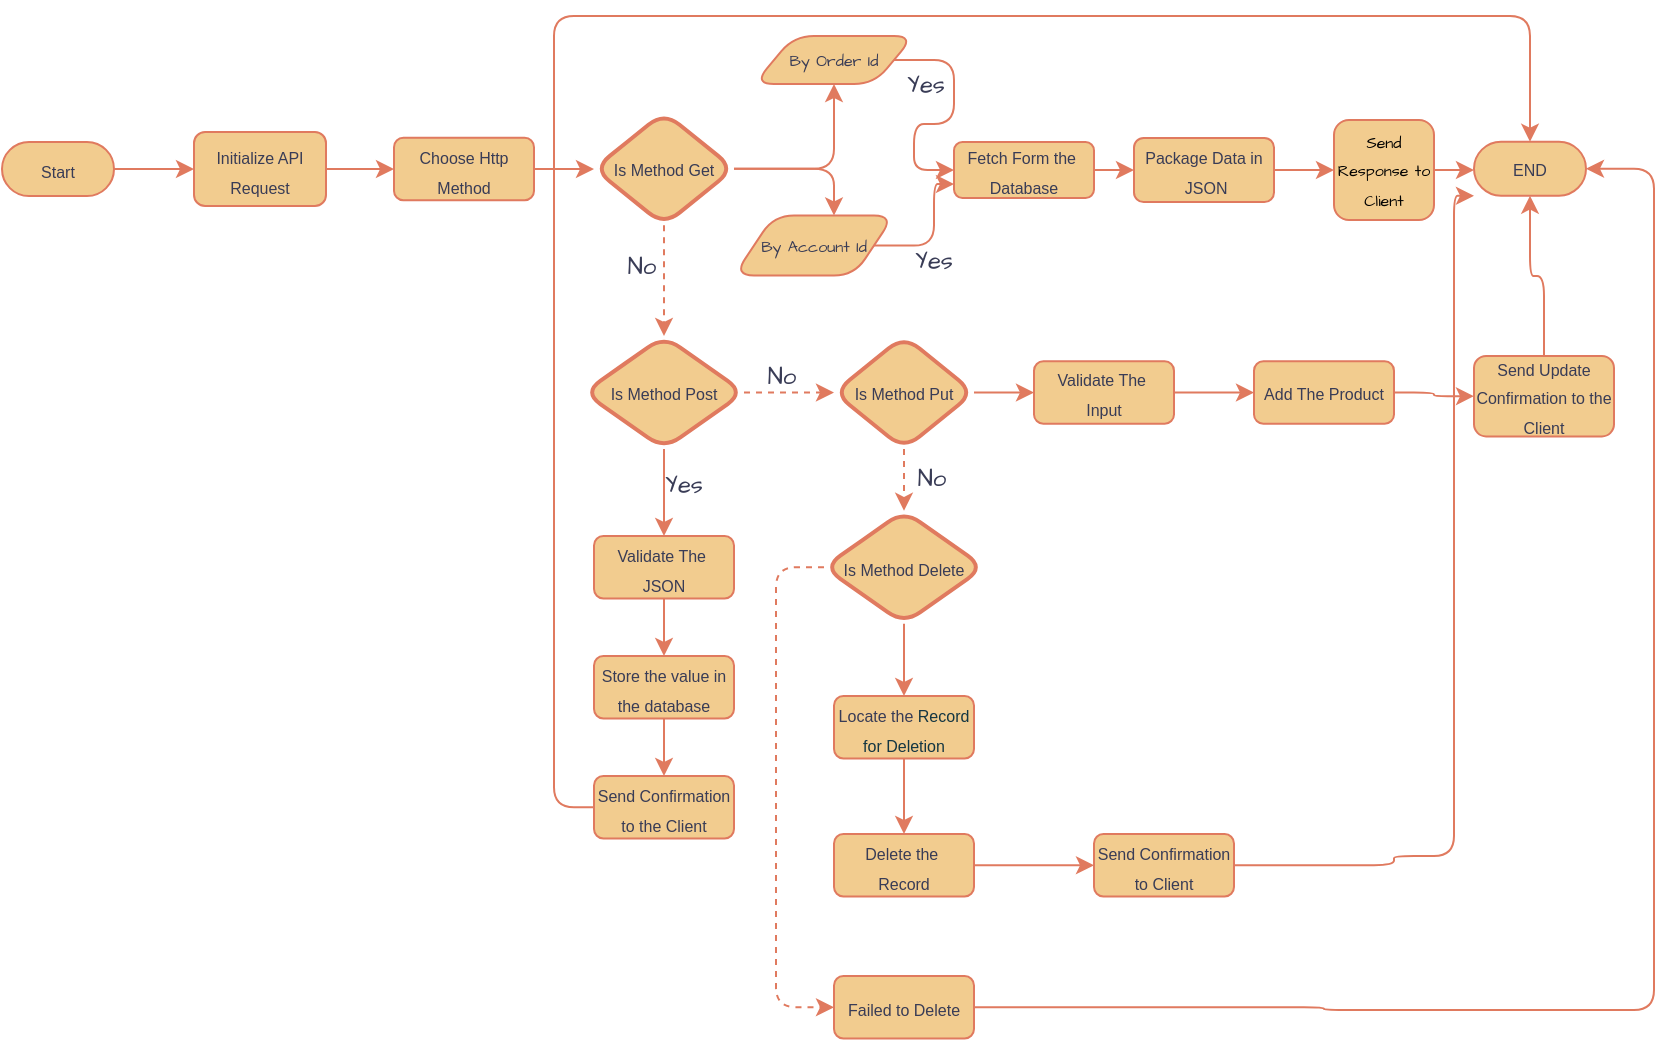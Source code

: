 <mxfile version="26.2.14">
  <diagram name="Order" id="mqBJOKfm_-yYsU1bV-Db">
    <mxGraphModel dx="973" dy="533" grid="1" gridSize="10" guides="1" tooltips="1" connect="1" arrows="1" fold="1" page="1" pageScale="1" pageWidth="850" pageHeight="1100" math="0" shadow="0">
      <root>
        <mxCell id="0" />
        <mxCell id="1" parent="0" />
        <mxCell id="twknoeJkFPn5ZfpLh6MR-4" style="edgeStyle=orthogonalEdgeStyle;rounded=1;orthogonalLoop=1;jettySize=auto;html=1;exitX=1;exitY=0.5;exitDx=0;exitDy=0;entryX=0;entryY=0.5;entryDx=0;entryDy=0;labelBackgroundColor=none;fontColor=default;strokeColor=#E07A5F;" edge="1" parent="1" source="twknoeJkFPn5ZfpLh6MR-2" target="twknoeJkFPn5ZfpLh6MR-3">
          <mxGeometry relative="1" as="geometry" />
        </mxCell>
        <mxCell id="twknoeJkFPn5ZfpLh6MR-2" value="&lt;font style=&quot;font-size: 8px;&quot;&gt;Start&lt;/font&gt;" style="rounded=1;whiteSpace=wrap;html=1;arcSize=50;labelBackgroundColor=none;fillColor=#F2CC8F;strokeColor=#E07A5F;fontColor=#393C56;" vertex="1" parent="1">
          <mxGeometry x="4" y="83" width="56" height="27" as="geometry" />
        </mxCell>
        <mxCell id="twknoeJkFPn5ZfpLh6MR-6" style="edgeStyle=orthogonalEdgeStyle;rounded=1;orthogonalLoop=1;jettySize=auto;html=1;exitX=1;exitY=0.5;exitDx=0;exitDy=0;entryX=0;entryY=0.5;entryDx=0;entryDy=0;labelBackgroundColor=none;fontColor=default;strokeColor=#E07A5F;" edge="1" parent="1" source="twknoeJkFPn5ZfpLh6MR-3" target="twknoeJkFPn5ZfpLh6MR-5">
          <mxGeometry relative="1" as="geometry" />
        </mxCell>
        <mxCell id="twknoeJkFPn5ZfpLh6MR-3" value="&lt;font style=&quot;font-size: 8px;&quot;&gt;Initialize API Request&lt;/font&gt;" style="rounded=1;whiteSpace=wrap;html=1;labelBackgroundColor=none;fillColor=#F2CC8F;strokeColor=#E07A5F;fontColor=#393C56;" vertex="1" parent="1">
          <mxGeometry x="100" y="78" width="66" height="37" as="geometry" />
        </mxCell>
        <mxCell id="twknoeJkFPn5ZfpLh6MR-8" style="edgeStyle=orthogonalEdgeStyle;rounded=1;orthogonalLoop=1;jettySize=auto;html=1;exitX=1;exitY=0.5;exitDx=0;exitDy=0;entryX=0;entryY=0.5;entryDx=0;entryDy=0;labelBackgroundColor=none;fontColor=default;strokeColor=#E07A5F;" edge="1" parent="1" source="twknoeJkFPn5ZfpLh6MR-5" target="twknoeJkFPn5ZfpLh6MR-7">
          <mxGeometry relative="1" as="geometry" />
        </mxCell>
        <mxCell id="twknoeJkFPn5ZfpLh6MR-5" value="&lt;font style=&quot;font-size: 8px;&quot;&gt;Choose Http Method&lt;/font&gt;" style="rounded=1;whiteSpace=wrap;html=1;labelBackgroundColor=none;fillColor=#F2CC8F;strokeColor=#E07A5F;fontColor=#393C56;" vertex="1" parent="1">
          <mxGeometry x="200" y="80.88" width="70" height="31.25" as="geometry" />
        </mxCell>
        <mxCell id="twknoeJkFPn5ZfpLh6MR-30" style="edgeStyle=orthogonalEdgeStyle;rounded=1;hachureGap=4;orthogonalLoop=1;jettySize=auto;html=1;exitX=1;exitY=0.5;exitDx=0;exitDy=0;entryX=0.5;entryY=1;entryDx=0;entryDy=0;fontFamily=Architects Daughter;fontSource=https%3A%2F%2Ffonts.googleapis.com%2Fcss%3Ffamily%3DArchitects%2BDaughter;fontColor=default;labelBackgroundColor=none;strokeColor=#E07A5F;" edge="1" parent="1" source="twknoeJkFPn5ZfpLh6MR-7" target="twknoeJkFPn5ZfpLh6MR-12">
          <mxGeometry relative="1" as="geometry" />
        </mxCell>
        <mxCell id="twknoeJkFPn5ZfpLh6MR-34" style="edgeStyle=orthogonalEdgeStyle;rounded=1;hachureGap=4;orthogonalLoop=1;jettySize=auto;html=1;exitX=0.5;exitY=1;exitDx=0;exitDy=0;entryX=0.5;entryY=0;entryDx=0;entryDy=0;fontFamily=Architects Daughter;fontSource=https%3A%2F%2Ffonts.googleapis.com%2Fcss%3Ffamily%3DArchitects%2BDaughter;fontColor=default;dashed=1;labelBackgroundColor=none;strokeColor=#E07A5F;" edge="1" parent="1" source="twknoeJkFPn5ZfpLh6MR-7" target="twknoeJkFPn5ZfpLh6MR-32">
          <mxGeometry relative="1" as="geometry" />
        </mxCell>
        <mxCell id="twknoeJkFPn5ZfpLh6MR-7" value="&lt;font style=&quot;font-size: 8px;&quot;&gt;Is Method Get&lt;/font&gt;" style="rhombus;whiteSpace=wrap;html=1;labelBackgroundColor=none;rounded=1;shadow=0;strokeWidth=2;fillColor=#F2CC8F;strokeColor=#E07A5F;fontColor=#393C56;" vertex="1" parent="1">
          <mxGeometry x="300" y="68.12" width="70" height="56.5" as="geometry" />
        </mxCell>
        <mxCell id="twknoeJkFPn5ZfpLh6MR-17" style="edgeStyle=orthogonalEdgeStyle;rounded=1;hachureGap=4;orthogonalLoop=1;jettySize=auto;html=1;exitX=1;exitY=0.5;exitDx=0;exitDy=0;entryX=0;entryY=0.5;entryDx=0;entryDy=0;fontFamily=Architects Daughter;fontSource=https%3A%2F%2Ffonts.googleapis.com%2Fcss%3Ffamily%3DArchitects%2BDaughter;fontColor=default;labelBackgroundColor=none;strokeColor=#E07A5F;" edge="1" parent="1" source="twknoeJkFPn5ZfpLh6MR-12" target="twknoeJkFPn5ZfpLh6MR-16">
          <mxGeometry relative="1" as="geometry" />
        </mxCell>
        <mxCell id="twknoeJkFPn5ZfpLh6MR-12" value="&lt;font style=&quot;font-size: 8px;&quot;&gt;By Order Id&lt;/font&gt;" style="shape=parallelogram;perimeter=parallelogramPerimeter;whiteSpace=wrap;html=1;fixedSize=1;rounded=1;hachureGap=4;fontFamily=Architects Daughter;fontSource=https%3A%2F%2Ffonts.googleapis.com%2Fcss%3Ffamily%3DArchitects%2BDaughter;labelBackgroundColor=none;fillColor=#F2CC8F;strokeColor=#E07A5F;fontColor=#393C56;" vertex="1" parent="1">
          <mxGeometry x="380" y="30" width="80" height="24.01" as="geometry" />
        </mxCell>
        <mxCell id="twknoeJkFPn5ZfpLh6MR-18" style="edgeStyle=orthogonalEdgeStyle;rounded=1;hachureGap=4;orthogonalLoop=1;jettySize=auto;html=1;exitX=1;exitY=0.5;exitDx=0;exitDy=0;fontFamily=Architects Daughter;fontSource=https%3A%2F%2Ffonts.googleapis.com%2Fcss%3Ffamily%3DArchitects%2BDaughter;fontColor=default;entryX=0;entryY=0.75;entryDx=0;entryDy=0;labelBackgroundColor=none;strokeColor=#E07A5F;" edge="1" parent="1" source="twknoeJkFPn5ZfpLh6MR-13" target="twknoeJkFPn5ZfpLh6MR-16">
          <mxGeometry relative="1" as="geometry">
            <mxPoint x="674" y="103" as="targetPoint" />
          </mxGeometry>
        </mxCell>
        <mxCell id="twknoeJkFPn5ZfpLh6MR-13" value="&lt;font style=&quot;font-size: 8px;&quot;&gt;By Account Id&lt;/font&gt;" style="shape=parallelogram;perimeter=parallelogramPerimeter;whiteSpace=wrap;html=1;fixedSize=1;rounded=1;hachureGap=4;fontFamily=Architects Daughter;fontSource=https%3A%2F%2Ffonts.googleapis.com%2Fcss%3Ffamily%3DArchitects%2BDaughter;labelBackgroundColor=none;fillColor=#F2CC8F;strokeColor=#E07A5F;fontColor=#393C56;" vertex="1" parent="1">
          <mxGeometry x="370" y="119.75" width="80" height="30" as="geometry" />
        </mxCell>
        <mxCell id="twknoeJkFPn5ZfpLh6MR-21" style="edgeStyle=orthogonalEdgeStyle;rounded=1;hachureGap=4;orthogonalLoop=1;jettySize=auto;html=1;exitX=1;exitY=0.5;exitDx=0;exitDy=0;entryX=0;entryY=0.5;entryDx=0;entryDy=0;fontFamily=Architects Daughter;fontSource=https%3A%2F%2Ffonts.googleapis.com%2Fcss%3Ffamily%3DArchitects%2BDaughter;fontColor=default;labelBackgroundColor=none;strokeColor=#E07A5F;" edge="1" parent="1" source="twknoeJkFPn5ZfpLh6MR-16" target="twknoeJkFPn5ZfpLh6MR-19">
          <mxGeometry relative="1" as="geometry" />
        </mxCell>
        <mxCell id="twknoeJkFPn5ZfpLh6MR-16" value="&lt;font style=&quot;font-size: 8px;&quot;&gt;Fetch Form the&amp;nbsp;&lt;/font&gt;&lt;div&gt;&lt;font style=&quot;font-size: 8px;&quot;&gt;Database&lt;/font&gt;&lt;/div&gt;" style="rounded=1;whiteSpace=wrap;html=1;labelBackgroundColor=none;fillColor=#F2CC8F;strokeColor=#E07A5F;fontColor=#393C56;" vertex="1" parent="1">
          <mxGeometry x="480" y="83" width="70" height="28" as="geometry" />
        </mxCell>
        <mxCell id="twknoeJkFPn5ZfpLh6MR-23" style="edgeStyle=orthogonalEdgeStyle;rounded=1;hachureGap=4;orthogonalLoop=1;jettySize=auto;html=1;exitX=1;exitY=0.5;exitDx=0;exitDy=0;entryX=0;entryY=0.5;entryDx=0;entryDy=0;fontFamily=Architects Daughter;fontSource=https%3A%2F%2Ffonts.googleapis.com%2Fcss%3Ffamily%3DArchitects%2BDaughter;fontColor=default;labelBackgroundColor=none;strokeColor=#E07A5F;" edge="1" parent="1" source="twknoeJkFPn5ZfpLh6MR-19" target="twknoeJkFPn5ZfpLh6MR-22">
          <mxGeometry relative="1" as="geometry" />
        </mxCell>
        <mxCell id="twknoeJkFPn5ZfpLh6MR-19" value="&lt;font style=&quot;font-size: 8px;&quot;&gt;Package Data in&lt;/font&gt;&lt;div&gt;&lt;font style=&quot;font-size: 8px;&quot;&gt;&amp;nbsp;JSON&lt;/font&gt;&lt;/div&gt;" style="rounded=1;whiteSpace=wrap;html=1;labelBackgroundColor=none;fillColor=#F2CC8F;strokeColor=#E07A5F;fontColor=#393C56;" vertex="1" parent="1">
          <mxGeometry x="570" y="81" width="70" height="32" as="geometry" />
        </mxCell>
        <mxCell id="twknoeJkFPn5ZfpLh6MR-25" style="edgeStyle=orthogonalEdgeStyle;rounded=1;hachureGap=4;orthogonalLoop=1;jettySize=auto;html=1;exitX=1;exitY=0.5;exitDx=0;exitDy=0;entryX=0;entryY=0.5;entryDx=0;entryDy=0;fontFamily=Architects Daughter;fontSource=https%3A%2F%2Ffonts.googleapis.com%2Fcss%3Ffamily%3DArchitects%2BDaughter;fontColor=default;labelBackgroundColor=none;strokeColor=#E07A5F;" edge="1" parent="1" source="twknoeJkFPn5ZfpLh6MR-22" target="twknoeJkFPn5ZfpLh6MR-24">
          <mxGeometry relative="1" as="geometry" />
        </mxCell>
        <mxCell id="twknoeJkFPn5ZfpLh6MR-22" value="&lt;span data-lucid-content=&quot;{&amp;quot;t&amp;quot;:&amp;quot;Send Response to Client&amp;quot;,&amp;quot;m&amp;quot;:[{&amp;quot;s&amp;quot;:0,&amp;quot;n&amp;quot;:&amp;quot;p&amp;quot;,&amp;quot;v&amp;quot;:1.2},{&amp;quot;s&amp;quot;:0,&amp;quot;n&amp;quot;:&amp;quot;s&amp;quot;,&amp;quot;v&amp;quot;:22.222,&amp;quot;e&amp;quot;:23},{&amp;quot;s&amp;quot;:0,&amp;quot;n&amp;quot;:&amp;quot;fsp&amp;quot;,&amp;quot;v&amp;quot;:&amp;quot;ss_presetShapeStyle2_textStyle&amp;quot;,&amp;quot;e&amp;quot;:23},{&amp;quot;s&amp;quot;:0,&amp;quot;n&amp;quot;:&amp;quot;fsp2&amp;quot;,&amp;quot;v&amp;quot;:&amp;quot;ss_presetShapeStyle2_textStyle&amp;quot;,&amp;quot;e&amp;quot;:23}]}&quot; data-lucid-type=&quot;application/vnd.lucid.text&quot;&gt;&lt;span style=&quot;color: rgb(0, 0, 0);&quot;&gt;&lt;font style=&quot;font-size: 8px;&quot;&gt;Send Response to Client&lt;/font&gt;&lt;/span&gt;&lt;/span&gt;" style="whiteSpace=wrap;html=1;aspect=fixed;rounded=1;hachureGap=4;fontFamily=Architects Daughter;fontSource=https%3A%2F%2Ffonts.googleapis.com%2Fcss%3Ffamily%3DArchitects%2BDaughter;labelBackgroundColor=none;fillColor=#F2CC8F;strokeColor=#E07A5F;fontColor=#393C56;" vertex="1" parent="1">
          <mxGeometry x="670" y="72" width="50" height="50" as="geometry" />
        </mxCell>
        <mxCell id="twknoeJkFPn5ZfpLh6MR-55" style="edgeStyle=orthogonalEdgeStyle;rounded=1;hachureGap=4;orthogonalLoop=1;jettySize=auto;html=1;exitX=0.5;exitY=0;exitDx=0;exitDy=0;entryX=0.5;entryY=1;entryDx=0;entryDy=0;fontFamily=Architects Daughter;fontSource=https%3A%2F%2Ffonts.googleapis.com%2Fcss%3Ffamily%3DArchitects%2BDaughter;fontColor=default;labelBackgroundColor=none;strokeColor=#E07A5F;" edge="1" parent="1" source="twknoeJkFPn5ZfpLh6MR-52" target="twknoeJkFPn5ZfpLh6MR-24">
          <mxGeometry relative="1" as="geometry" />
        </mxCell>
        <mxCell id="twknoeJkFPn5ZfpLh6MR-24" value="&lt;font style=&quot;font-size: 8px;&quot;&gt;END&lt;/font&gt;" style="rounded=1;whiteSpace=wrap;html=1;arcSize=50;labelBackgroundColor=none;fillColor=#F2CC8F;strokeColor=#E07A5F;fontColor=#393C56;" vertex="1" parent="1">
          <mxGeometry x="740" y="82.87" width="56" height="27" as="geometry" />
        </mxCell>
        <mxCell id="twknoeJkFPn5ZfpLh6MR-26" value="Yes" style="text;html=1;align=center;verticalAlign=middle;whiteSpace=wrap;rounded=1;fontFamily=Architects Daughter;fontSource=https%3A%2F%2Ffonts.googleapis.com%2Fcss%3Ffamily%3DArchitects%2BDaughter;labelBackgroundColor=none;fontColor=#393C56;" vertex="1" parent="1">
          <mxGeometry x="436" y="40" width="60" height="30" as="geometry" />
        </mxCell>
        <mxCell id="twknoeJkFPn5ZfpLh6MR-27" value="Yes" style="text;html=1;align=center;verticalAlign=middle;whiteSpace=wrap;rounded=1;fontFamily=Architects Daughter;fontSource=https%3A%2F%2Ffonts.googleapis.com%2Fcss%3Ffamily%3DArchitects%2BDaughter;labelBackgroundColor=none;fontColor=#393C56;" vertex="1" parent="1">
          <mxGeometry x="440" y="128" width="60" height="30" as="geometry" />
        </mxCell>
        <mxCell id="twknoeJkFPn5ZfpLh6MR-31" style="edgeStyle=orthogonalEdgeStyle;rounded=1;hachureGap=4;orthogonalLoop=1;jettySize=auto;html=1;exitX=1;exitY=0.5;exitDx=0;exitDy=0;entryX=0.625;entryY=0;entryDx=0;entryDy=0;entryPerimeter=0;fontFamily=Architects Daughter;fontSource=https%3A%2F%2Ffonts.googleapis.com%2Fcss%3Ffamily%3DArchitects%2BDaughter;fontColor=default;labelBackgroundColor=none;strokeColor=#E07A5F;" edge="1" parent="1" source="twknoeJkFPn5ZfpLh6MR-7" target="twknoeJkFPn5ZfpLh6MR-13">
          <mxGeometry relative="1" as="geometry" />
        </mxCell>
        <mxCell id="twknoeJkFPn5ZfpLh6MR-38" style="edgeStyle=orthogonalEdgeStyle;rounded=1;hachureGap=4;orthogonalLoop=1;jettySize=auto;html=1;exitX=1;exitY=0.5;exitDx=0;exitDy=0;entryX=0;entryY=0.5;entryDx=0;entryDy=0;fontFamily=Architects Daughter;fontSource=https%3A%2F%2Ffonts.googleapis.com%2Fcss%3Ffamily%3DArchitects%2BDaughter;fontColor=default;dashed=1;labelBackgroundColor=none;strokeColor=#E07A5F;" edge="1" parent="1" source="twknoeJkFPn5ZfpLh6MR-32" target="twknoeJkFPn5ZfpLh6MR-36">
          <mxGeometry relative="1" as="geometry" />
        </mxCell>
        <mxCell id="twknoeJkFPn5ZfpLh6MR-40" style="edgeStyle=orthogonalEdgeStyle;rounded=1;hachureGap=4;orthogonalLoop=1;jettySize=auto;html=1;exitX=0.5;exitY=1;exitDx=0;exitDy=0;entryX=0.5;entryY=0;entryDx=0;entryDy=0;fontFamily=Architects Daughter;fontSource=https%3A%2F%2Ffonts.googleapis.com%2Fcss%3Ffamily%3DArchitects%2BDaughter;fontColor=default;labelBackgroundColor=none;strokeColor=#E07A5F;" edge="1" parent="1" source="twknoeJkFPn5ZfpLh6MR-32" target="twknoeJkFPn5ZfpLh6MR-39">
          <mxGeometry relative="1" as="geometry" />
        </mxCell>
        <mxCell id="twknoeJkFPn5ZfpLh6MR-32" value="&lt;font style=&quot;font-size: 8px;&quot;&gt;Is Method Post&lt;/font&gt;" style="rhombus;whiteSpace=wrap;html=1;labelBackgroundColor=none;rounded=1;strokeWidth=2;fillColor=#F2CC8F;strokeColor=#E07A5F;fontColor=#393C56;" vertex="1" parent="1">
          <mxGeometry x="295" y="180" width="80" height="56.5" as="geometry" />
        </mxCell>
        <mxCell id="twknoeJkFPn5ZfpLh6MR-35" value="No" style="text;html=1;align=center;verticalAlign=middle;whiteSpace=wrap;rounded=1;fontFamily=Architects Daughter;fontSource=https%3A%2F%2Ffonts.googleapis.com%2Fcss%3Ffamily%3DArchitects%2BDaughter;labelBackgroundColor=none;fontColor=#393C56;" vertex="1" parent="1">
          <mxGeometry x="294" y="131" width="60" height="30" as="geometry" />
        </mxCell>
        <mxCell id="twknoeJkFPn5ZfpLh6MR-49" style="edgeStyle=orthogonalEdgeStyle;rounded=1;hachureGap=4;orthogonalLoop=1;jettySize=auto;html=1;exitX=1;exitY=0.5;exitDx=0;exitDy=0;entryX=0;entryY=0.5;entryDx=0;entryDy=0;fontFamily=Architects Daughter;fontSource=https%3A%2F%2Ffonts.googleapis.com%2Fcss%3Ffamily%3DArchitects%2BDaughter;fontColor=default;labelBackgroundColor=none;strokeColor=#E07A5F;" edge="1" parent="1" source="twknoeJkFPn5ZfpLh6MR-36" target="twknoeJkFPn5ZfpLh6MR-48">
          <mxGeometry relative="1" as="geometry" />
        </mxCell>
        <mxCell id="twknoeJkFPn5ZfpLh6MR-57" style="edgeStyle=orthogonalEdgeStyle;rounded=1;hachureGap=4;orthogonalLoop=1;jettySize=auto;html=1;exitX=0.5;exitY=1;exitDx=0;exitDy=0;entryX=0.5;entryY=0;entryDx=0;entryDy=0;fontFamily=Architects Daughter;fontSource=https%3A%2F%2Ffonts.googleapis.com%2Fcss%3Ffamily%3DArchitects%2BDaughter;fontColor=default;dashed=1;labelBackgroundColor=none;strokeColor=#E07A5F;" edge="1" parent="1" source="twknoeJkFPn5ZfpLh6MR-36" target="twknoeJkFPn5ZfpLh6MR-56">
          <mxGeometry relative="1" as="geometry" />
        </mxCell>
        <mxCell id="twknoeJkFPn5ZfpLh6MR-36" value="&lt;font style=&quot;font-size: 8px;&quot;&gt;Is Method Put&lt;/font&gt;" style="rhombus;whiteSpace=wrap;html=1;labelBackgroundColor=none;rounded=1;strokeWidth=2;fillColor=#F2CC8F;strokeColor=#E07A5F;fontColor=#393C56;" vertex="1" parent="1">
          <mxGeometry x="420" y="180" width="70" height="56.5" as="geometry" />
        </mxCell>
        <mxCell id="twknoeJkFPn5ZfpLh6MR-37" value="No" style="text;html=1;align=center;verticalAlign=middle;whiteSpace=wrap;rounded=1;fontFamily=Architects Daughter;fontSource=https%3A%2F%2Ffonts.googleapis.com%2Fcss%3Ffamily%3DArchitects%2BDaughter;labelBackgroundColor=none;fontColor=#393C56;" vertex="1" parent="1">
          <mxGeometry x="364" y="186" width="60" height="30" as="geometry" />
        </mxCell>
        <mxCell id="twknoeJkFPn5ZfpLh6MR-43" style="edgeStyle=orthogonalEdgeStyle;rounded=1;hachureGap=4;orthogonalLoop=1;jettySize=auto;html=1;exitX=0.5;exitY=1;exitDx=0;exitDy=0;entryX=0.5;entryY=0;entryDx=0;entryDy=0;fontFamily=Architects Daughter;fontSource=https%3A%2F%2Ffonts.googleapis.com%2Fcss%3Ffamily%3DArchitects%2BDaughter;fontColor=default;labelBackgroundColor=none;strokeColor=#E07A5F;" edge="1" parent="1" source="twknoeJkFPn5ZfpLh6MR-39" target="twknoeJkFPn5ZfpLh6MR-42">
          <mxGeometry relative="1" as="geometry" />
        </mxCell>
        <mxCell id="twknoeJkFPn5ZfpLh6MR-39" value="&lt;font style=&quot;font-size: 8px;&quot;&gt;Validate The&amp;nbsp;&lt;/font&gt;&lt;div&gt;&lt;font style=&quot;font-size: 8px;&quot;&gt;JSON&lt;/font&gt;&lt;/div&gt;" style="rounded=1;whiteSpace=wrap;html=1;labelBackgroundColor=none;fillColor=#F2CC8F;strokeColor=#E07A5F;fontColor=#393C56;" vertex="1" parent="1">
          <mxGeometry x="300" y="280" width="70" height="31.25" as="geometry" />
        </mxCell>
        <mxCell id="twknoeJkFPn5ZfpLh6MR-41" value="Yes" style="text;html=1;align=center;verticalAlign=middle;whiteSpace=wrap;rounded=1;fontFamily=Architects Daughter;fontSource=https%3A%2F%2Ffonts.googleapis.com%2Fcss%3Ffamily%3DArchitects%2BDaughter;labelBackgroundColor=none;fontColor=#393C56;" vertex="1" parent="1">
          <mxGeometry x="315" y="240" width="60" height="30" as="geometry" />
        </mxCell>
        <mxCell id="twknoeJkFPn5ZfpLh6MR-45" style="edgeStyle=orthogonalEdgeStyle;rounded=1;hachureGap=4;orthogonalLoop=1;jettySize=auto;html=1;exitX=0.5;exitY=1;exitDx=0;exitDy=0;entryX=0.5;entryY=0;entryDx=0;entryDy=0;fontFamily=Architects Daughter;fontSource=https%3A%2F%2Ffonts.googleapis.com%2Fcss%3Ffamily%3DArchitects%2BDaughter;fontColor=default;labelBackgroundColor=none;strokeColor=#E07A5F;" edge="1" parent="1" source="twknoeJkFPn5ZfpLh6MR-42" target="twknoeJkFPn5ZfpLh6MR-44">
          <mxGeometry relative="1" as="geometry" />
        </mxCell>
        <mxCell id="twknoeJkFPn5ZfpLh6MR-42" value="&lt;font style=&quot;font-size: 8px;&quot;&gt;Store the value in the database&lt;/font&gt;" style="rounded=1;whiteSpace=wrap;html=1;labelBackgroundColor=none;fillColor=#F2CC8F;strokeColor=#E07A5F;fontColor=#393C56;" vertex="1" parent="1">
          <mxGeometry x="300" y="340" width="70" height="31.25" as="geometry" />
        </mxCell>
        <mxCell id="twknoeJkFPn5ZfpLh6MR-47" style="edgeStyle=orthogonalEdgeStyle;rounded=1;hachureGap=4;orthogonalLoop=1;jettySize=auto;html=1;exitX=0;exitY=0.5;exitDx=0;exitDy=0;fontFamily=Architects Daughter;fontSource=https%3A%2F%2Ffonts.googleapis.com%2Fcss%3Ffamily%3DArchitects%2BDaughter;fontColor=default;entryX=0.5;entryY=0;entryDx=0;entryDy=0;labelBackgroundColor=none;strokeColor=#E07A5F;" edge="1" parent="1" source="twknoeJkFPn5ZfpLh6MR-44" target="twknoeJkFPn5ZfpLh6MR-24">
          <mxGeometry relative="1" as="geometry">
            <mxPoint x="770" y="20" as="targetPoint" />
            <Array as="points">
              <mxPoint x="280" y="416" />
              <mxPoint x="280" y="20" />
              <mxPoint x="768" y="20" />
            </Array>
          </mxGeometry>
        </mxCell>
        <mxCell id="twknoeJkFPn5ZfpLh6MR-44" value="&lt;font style=&quot;font-size: 8px;&quot;&gt;Send Confirmation to the Client&lt;/font&gt;" style="rounded=1;whiteSpace=wrap;html=1;labelBackgroundColor=none;fillColor=#F2CC8F;strokeColor=#E07A5F;fontColor=#393C56;" vertex="1" parent="1">
          <mxGeometry x="300" y="400" width="70" height="31.25" as="geometry" />
        </mxCell>
        <mxCell id="twknoeJkFPn5ZfpLh6MR-51" style="edgeStyle=orthogonalEdgeStyle;rounded=1;hachureGap=4;orthogonalLoop=1;jettySize=auto;html=1;exitX=1;exitY=0.5;exitDx=0;exitDy=0;entryX=0;entryY=0.5;entryDx=0;entryDy=0;fontFamily=Architects Daughter;fontSource=https%3A%2F%2Ffonts.googleapis.com%2Fcss%3Ffamily%3DArchitects%2BDaughter;fontColor=default;labelBackgroundColor=none;strokeColor=#E07A5F;" edge="1" parent="1" source="twknoeJkFPn5ZfpLh6MR-48" target="twknoeJkFPn5ZfpLh6MR-50">
          <mxGeometry relative="1" as="geometry" />
        </mxCell>
        <mxCell id="twknoeJkFPn5ZfpLh6MR-48" value="&lt;font style=&quot;font-size: 8px;&quot;&gt;Validate The&amp;nbsp;&lt;/font&gt;&lt;div&gt;&lt;font style=&quot;font-size: 8px;&quot;&gt;Input&lt;/font&gt;&lt;/div&gt;" style="rounded=1;whiteSpace=wrap;html=1;labelBackgroundColor=none;fillColor=#F2CC8F;strokeColor=#E07A5F;fontColor=#393C56;" vertex="1" parent="1">
          <mxGeometry x="520" y="192.63" width="70" height="31.25" as="geometry" />
        </mxCell>
        <mxCell id="twknoeJkFPn5ZfpLh6MR-53" style="edgeStyle=orthogonalEdgeStyle;rounded=1;hachureGap=4;orthogonalLoop=1;jettySize=auto;html=1;exitX=1;exitY=0.5;exitDx=0;exitDy=0;entryX=0;entryY=0.5;entryDx=0;entryDy=0;fontFamily=Architects Daughter;fontSource=https%3A%2F%2Ffonts.googleapis.com%2Fcss%3Ffamily%3DArchitects%2BDaughter;fontColor=default;labelBackgroundColor=none;strokeColor=#E07A5F;" edge="1" parent="1" source="twknoeJkFPn5ZfpLh6MR-50" target="twknoeJkFPn5ZfpLh6MR-52">
          <mxGeometry relative="1" as="geometry" />
        </mxCell>
        <mxCell id="twknoeJkFPn5ZfpLh6MR-50" value="&lt;font style=&quot;font-size: 8px;&quot;&gt;Add The Product&lt;/font&gt;" style="rounded=1;whiteSpace=wrap;html=1;labelBackgroundColor=none;fillColor=#F2CC8F;strokeColor=#E07A5F;fontColor=#393C56;" vertex="1" parent="1">
          <mxGeometry x="630" y="192.63" width="70" height="31.25" as="geometry" />
        </mxCell>
        <mxCell id="twknoeJkFPn5ZfpLh6MR-52" value="&lt;font style=&quot;font-size: 8px;&quot;&gt;Send Update Confirmation to the Client&lt;/font&gt;" style="rounded=1;whiteSpace=wrap;html=1;labelBackgroundColor=none;fillColor=#F2CC8F;strokeColor=#E07A5F;fontColor=#393C56;" vertex="1" parent="1">
          <mxGeometry x="740" y="190" width="70" height="40.19" as="geometry" />
        </mxCell>
        <mxCell id="twknoeJkFPn5ZfpLh6MR-62" style="edgeStyle=orthogonalEdgeStyle;rounded=1;hachureGap=4;orthogonalLoop=1;jettySize=auto;html=1;exitX=0;exitY=0.5;exitDx=0;exitDy=0;fontFamily=Architects Daughter;fontSource=https%3A%2F%2Ffonts.googleapis.com%2Fcss%3Ffamily%3DArchitects%2BDaughter;fontColor=default;entryX=0;entryY=0.5;entryDx=0;entryDy=0;dashed=1;labelBackgroundColor=none;strokeColor=#E07A5F;" edge="1" parent="1" source="twknoeJkFPn5ZfpLh6MR-56" target="twknoeJkFPn5ZfpLh6MR-61">
          <mxGeometry relative="1" as="geometry">
            <mxPoint x="390" y="520" as="targetPoint" />
            <Array as="points">
              <mxPoint x="391" y="296" />
              <mxPoint x="391" y="516" />
            </Array>
          </mxGeometry>
        </mxCell>
        <mxCell id="twknoeJkFPn5ZfpLh6MR-64" style="edgeStyle=orthogonalEdgeStyle;rounded=1;hachureGap=4;orthogonalLoop=1;jettySize=auto;html=1;exitX=0.5;exitY=1;exitDx=0;exitDy=0;entryX=0.5;entryY=0;entryDx=0;entryDy=0;fontFamily=Architects Daughter;fontSource=https%3A%2F%2Ffonts.googleapis.com%2Fcss%3Ffamily%3DArchitects%2BDaughter;fontColor=default;labelBackgroundColor=none;strokeColor=#E07A5F;" edge="1" parent="1" source="twknoeJkFPn5ZfpLh6MR-56" target="twknoeJkFPn5ZfpLh6MR-59">
          <mxGeometry relative="1" as="geometry" />
        </mxCell>
        <mxCell id="twknoeJkFPn5ZfpLh6MR-56" value="&lt;font style=&quot;font-size: 8px;&quot;&gt;Is Method Delete&lt;/font&gt;" style="rhombus;whiteSpace=wrap;html=1;labelBackgroundColor=none;rounded=1;strokeWidth=2;fillColor=#F2CC8F;strokeColor=#E07A5F;fontColor=#393C56;" vertex="1" parent="1">
          <mxGeometry x="415" y="267.38" width="80" height="56.5" as="geometry" />
        </mxCell>
        <mxCell id="twknoeJkFPn5ZfpLh6MR-58" value="No" style="text;html=1;align=center;verticalAlign=middle;whiteSpace=wrap;rounded=1;fontFamily=Architects Daughter;fontSource=https%3A%2F%2Ffonts.googleapis.com%2Fcss%3Ffamily%3DArchitects%2BDaughter;labelBackgroundColor=none;fontColor=#393C56;" vertex="1" parent="1">
          <mxGeometry x="439" y="237" width="60" height="30" as="geometry" />
        </mxCell>
        <mxCell id="twknoeJkFPn5ZfpLh6MR-65" style="edgeStyle=orthogonalEdgeStyle;rounded=1;hachureGap=4;orthogonalLoop=1;jettySize=auto;html=1;exitX=0.5;exitY=1;exitDx=0;exitDy=0;entryX=0.5;entryY=0;entryDx=0;entryDy=0;fontFamily=Architects Daughter;fontSource=https%3A%2F%2Ffonts.googleapis.com%2Fcss%3Ffamily%3DArchitects%2BDaughter;fontColor=default;labelBackgroundColor=none;strokeColor=#E07A5F;" edge="1" parent="1" source="twknoeJkFPn5ZfpLh6MR-59" target="twknoeJkFPn5ZfpLh6MR-60">
          <mxGeometry relative="1" as="geometry" />
        </mxCell>
        <mxCell id="twknoeJkFPn5ZfpLh6MR-59" value="&lt;font style=&quot;font-size: 8px;&quot;&gt;Locate the&amp;nbsp;&lt;/font&gt;&lt;span style=&quot;font-size: 8px; background-color: transparent; color: light-dark(rgb(20, 54, 66), rgb(173, 202, 213));&quot;&gt;Record for Deletion&lt;/span&gt;" style="rounded=1;whiteSpace=wrap;html=1;labelBackgroundColor=none;fillColor=#F2CC8F;strokeColor=#E07A5F;fontColor=#393C56;" vertex="1" parent="1">
          <mxGeometry x="420" y="360" width="70" height="31.25" as="geometry" />
        </mxCell>
        <mxCell id="twknoeJkFPn5ZfpLh6MR-67" style="edgeStyle=orthogonalEdgeStyle;rounded=1;hachureGap=4;orthogonalLoop=1;jettySize=auto;html=1;exitX=1;exitY=0.5;exitDx=0;exitDy=0;entryX=0;entryY=0.5;entryDx=0;entryDy=0;fontFamily=Architects Daughter;fontSource=https%3A%2F%2Ffonts.googleapis.com%2Fcss%3Ffamily%3DArchitects%2BDaughter;fontColor=default;labelBackgroundColor=none;strokeColor=#E07A5F;" edge="1" parent="1" source="twknoeJkFPn5ZfpLh6MR-60" target="twknoeJkFPn5ZfpLh6MR-66">
          <mxGeometry relative="1" as="geometry" />
        </mxCell>
        <mxCell id="twknoeJkFPn5ZfpLh6MR-60" value="&lt;font style=&quot;font-size: 8px;&quot;&gt;Delete the&amp;nbsp;&lt;/font&gt;&lt;div&gt;&lt;font style=&quot;font-size: 8px;&quot;&gt;Record&lt;/font&gt;&lt;/div&gt;" style="rounded=1;whiteSpace=wrap;html=1;labelBackgroundColor=none;fillColor=#F2CC8F;strokeColor=#E07A5F;fontColor=#393C56;" vertex="1" parent="1">
          <mxGeometry x="420" y="429" width="70" height="31.25" as="geometry" />
        </mxCell>
        <mxCell id="twknoeJkFPn5ZfpLh6MR-63" style="edgeStyle=orthogonalEdgeStyle;rounded=1;hachureGap=4;orthogonalLoop=1;jettySize=auto;html=1;exitX=1;exitY=0.5;exitDx=0;exitDy=0;fontFamily=Architects Daughter;fontSource=https%3A%2F%2Ffonts.googleapis.com%2Fcss%3Ffamily%3DArchitects%2BDaughter;fontColor=default;entryX=1;entryY=0.5;entryDx=0;entryDy=0;labelBackgroundColor=none;strokeColor=#E07A5F;" edge="1" parent="1" source="twknoeJkFPn5ZfpLh6MR-61" target="twknoeJkFPn5ZfpLh6MR-24">
          <mxGeometry relative="1" as="geometry">
            <mxPoint x="830" y="100" as="targetPoint" />
            <Array as="points">
              <mxPoint x="665" y="516" />
              <mxPoint x="665" y="517" />
              <mxPoint x="830" y="517" />
              <mxPoint x="830" y="96" />
            </Array>
          </mxGeometry>
        </mxCell>
        <mxCell id="twknoeJkFPn5ZfpLh6MR-61" value="&lt;span style=&quot;font-size: 8px;&quot;&gt;Failed to Delete&lt;/span&gt;" style="rounded=1;whiteSpace=wrap;html=1;labelBackgroundColor=none;fillColor=#F2CC8F;strokeColor=#E07A5F;fontColor=#393C56;" vertex="1" parent="1">
          <mxGeometry x="420" y="500" width="70" height="31.25" as="geometry" />
        </mxCell>
        <mxCell id="twknoeJkFPn5ZfpLh6MR-70" style="edgeStyle=orthogonalEdgeStyle;rounded=1;hachureGap=4;orthogonalLoop=1;jettySize=auto;html=1;exitX=1;exitY=0.5;exitDx=0;exitDy=0;fontFamily=Architects Daughter;fontSource=https%3A%2F%2Ffonts.googleapis.com%2Fcss%3Ffamily%3DArchitects%2BDaughter;fontColor=default;entryX=0;entryY=1;entryDx=0;entryDy=0;labelBackgroundColor=none;strokeColor=#E07A5F;" edge="1" parent="1" source="twknoeJkFPn5ZfpLh6MR-66" target="twknoeJkFPn5ZfpLh6MR-24">
          <mxGeometry relative="1" as="geometry">
            <mxPoint x="730" y="140" as="targetPoint" />
            <Array as="points">
              <mxPoint x="700" y="445" />
              <mxPoint x="700" y="440" />
              <mxPoint x="730" y="440" />
              <mxPoint x="730" y="110" />
            </Array>
          </mxGeometry>
        </mxCell>
        <mxCell id="twknoeJkFPn5ZfpLh6MR-66" value="&lt;span style=&quot;font-size: 8px;&quot;&gt;Send Confirmation&lt;/span&gt;&lt;div&gt;&lt;span style=&quot;font-size: 8px;&quot;&gt;to Client&lt;/span&gt;&lt;/div&gt;" style="rounded=1;whiteSpace=wrap;html=1;labelBackgroundColor=none;fillColor=#F2CC8F;strokeColor=#E07A5F;fontColor=#393C56;" vertex="1" parent="1">
          <mxGeometry x="550" y="429" width="70" height="31.25" as="geometry" />
        </mxCell>
      </root>
    </mxGraphModel>
  </diagram>
</mxfile>
